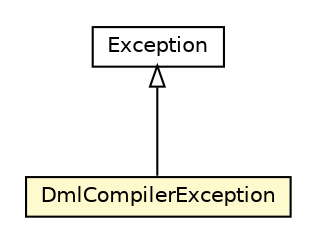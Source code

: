 #!/usr/local/bin/dot
#
# Class diagram 
# Generated by UMLGraph version 5.1 (http://www.umlgraph.org/)
#

digraph G {
	edge [fontname="Helvetica",fontsize=10,labelfontname="Helvetica",labelfontsize=10];
	node [fontname="Helvetica",fontsize=10,shape=plaintext];
	nodesep=0.25;
	ranksep=0.5;
	// pt.ist.fenixframework.dml.DmlCompilerException
	c39083 [label=<<table title="pt.ist.fenixframework.dml.DmlCompilerException" border="0" cellborder="1" cellspacing="0" cellpadding="2" port="p" bgcolor="lemonChiffon" href="./DmlCompilerException.html">
		<tr><td><table border="0" cellspacing="0" cellpadding="1">
<tr><td align="center" balign="center"> DmlCompilerException </td></tr>
		</table></td></tr>
		</table>>, fontname="Helvetica", fontcolor="black", fontsize=10.0];
	//pt.ist.fenixframework.dml.DmlCompilerException extends java.lang.Exception
	c39383:p -> c39083:p [dir=back,arrowtail=empty];
	// java.lang.Exception
	c39383 [label=<<table title="java.lang.Exception" border="0" cellborder="1" cellspacing="0" cellpadding="2" port="p" href="http://java.sun.com/j2se/1.4.2/docs/api/java/lang/Exception.html">
		<tr><td><table border="0" cellspacing="0" cellpadding="1">
<tr><td align="center" balign="center"> Exception </td></tr>
		</table></td></tr>
		</table>>, fontname="Helvetica", fontcolor="black", fontsize=10.0];
}

